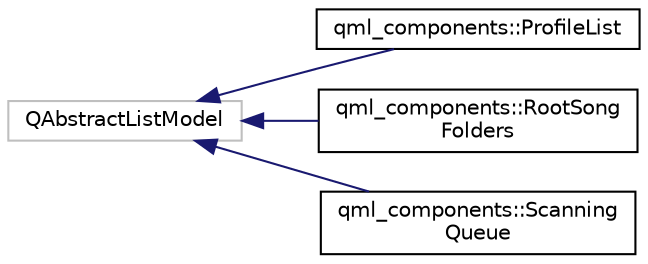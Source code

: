 digraph "Graphical Class Hierarchy"
{
 // LATEX_PDF_SIZE
  edge [fontname="Helvetica",fontsize="10",labelfontname="Helvetica",labelfontsize="10"];
  node [fontname="Helvetica",fontsize="10",shape=record];
  rankdir="LR";
  Node40 [label="QAbstractListModel",height=0.2,width=0.4,color="grey75", fillcolor="white", style="filled",tooltip=" "];
  Node40 -> Node0 [dir="back",color="midnightblue",fontsize="10",style="solid",fontname="Helvetica"];
  Node0 [label="qml_components::ProfileList",height=0.2,width=0.4,color="black", fillcolor="white", style="filled",URL="$classqml__components_1_1ProfileList.html",tooltip=" "];
  Node40 -> Node42 [dir="back",color="midnightblue",fontsize="10",style="solid",fontname="Helvetica"];
  Node42 [label="qml_components::RootSong\lFolders",height=0.2,width=0.4,color="black", fillcolor="white", style="filled",URL="$classqml__components_1_1RootSongFolders.html",tooltip=" "];
  Node40 -> Node43 [dir="back",color="midnightblue",fontsize="10",style="solid",fontname="Helvetica"];
  Node43 [label="qml_components::Scanning\lQueue",height=0.2,width=0.4,color="black", fillcolor="white", style="filled",URL="$classqml__components_1_1ScanningQueue.html",tooltip=" "];
}
